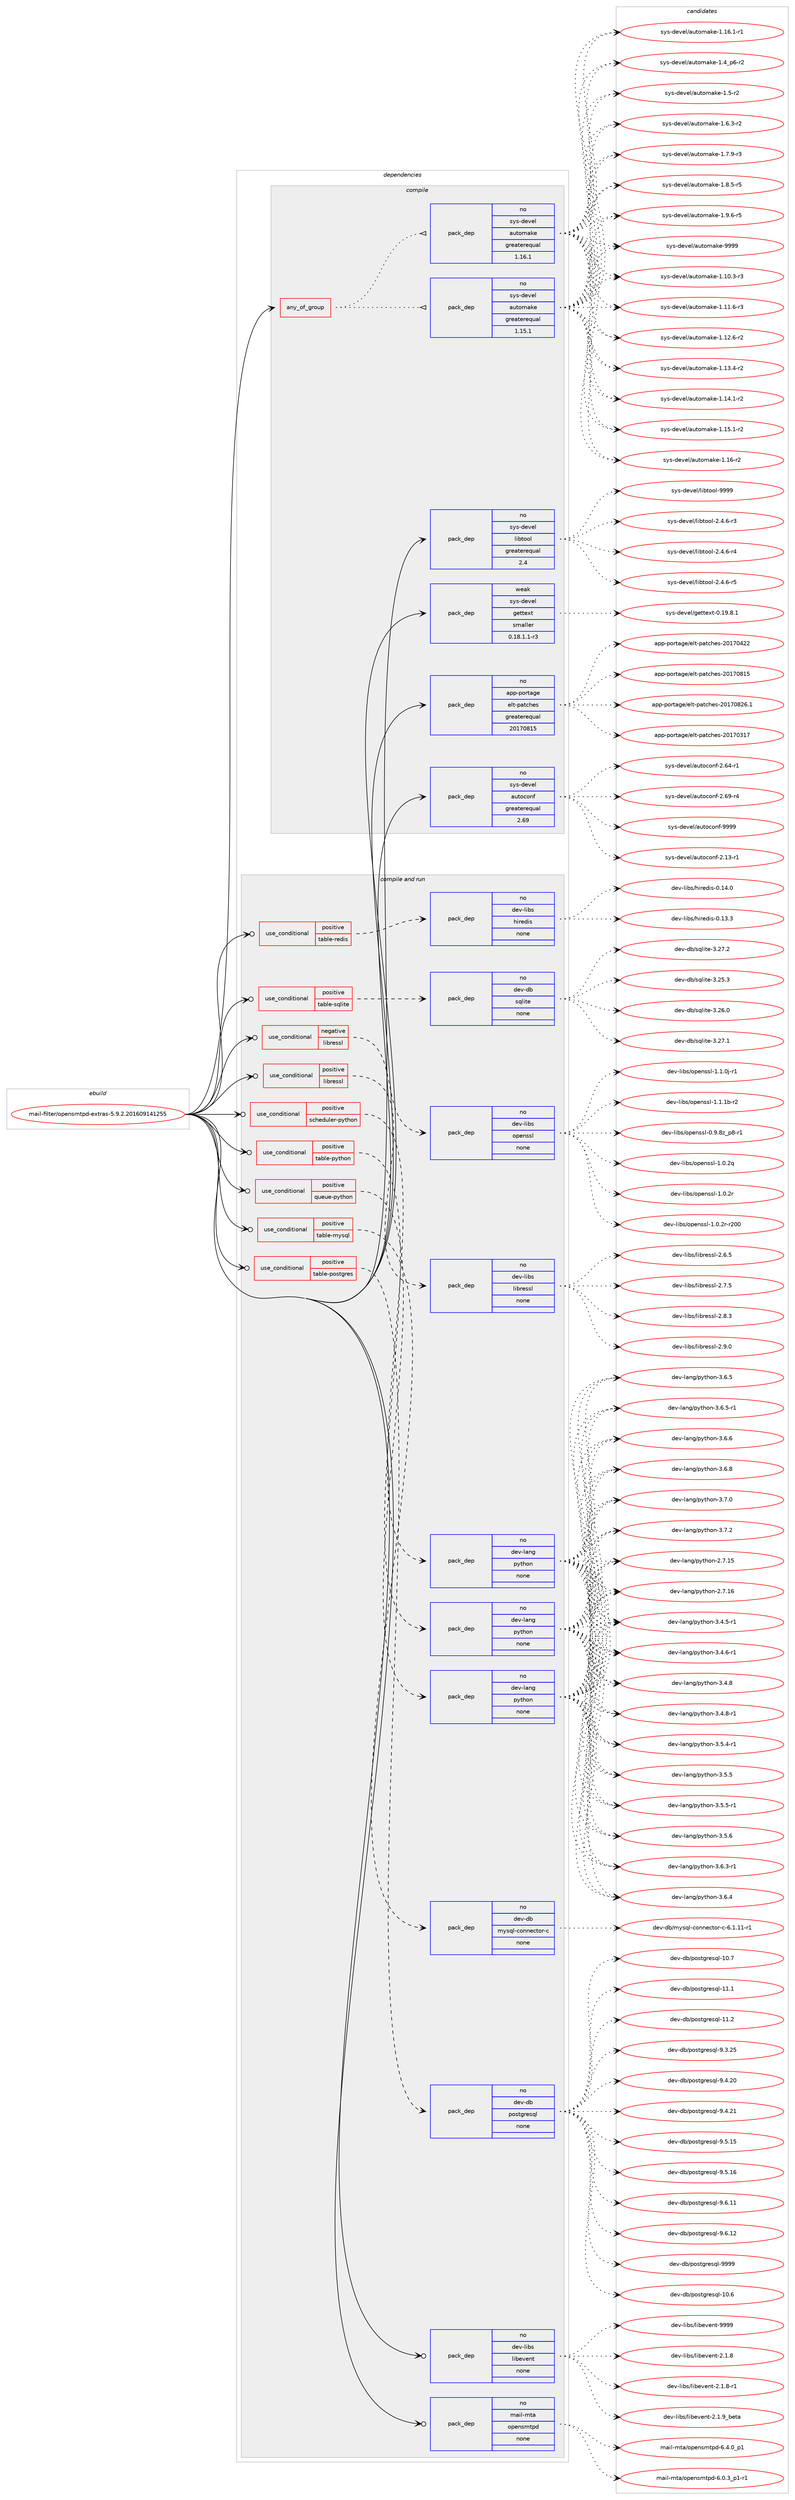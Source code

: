 digraph prolog {

# *************
# Graph options
# *************

newrank=true;
concentrate=true;
compound=true;
graph [rankdir=LR,fontname=Helvetica,fontsize=10,ranksep=1.5];#, ranksep=2.5, nodesep=0.2];
edge  [arrowhead=vee];
node  [fontname=Helvetica,fontsize=10];

# **********
# The ebuild
# **********

subgraph cluster_leftcol {
color=gray;
rank=same;
label=<<i>ebuild</i>>;
id [label="mail-filter/opensmtpd-extras-5.9.2.201609141255", color=red, width=4, href="../mail-filter/opensmtpd-extras-5.9.2.201609141255.svg"];
}

# ****************
# The dependencies
# ****************

subgraph cluster_midcol {
color=gray;
label=<<i>dependencies</i>>;
subgraph cluster_compile {
fillcolor="#eeeeee";
style=filled;
label=<<i>compile</i>>;
subgraph any24472 {
dependency1595671 [label=<<TABLE BORDER="0" CELLBORDER="1" CELLSPACING="0" CELLPADDING="4"><TR><TD CELLPADDING="10">any_of_group</TD></TR></TABLE>>, shape=none, color=red];subgraph pack1139606 {
dependency1595672 [label=<<TABLE BORDER="0" CELLBORDER="1" CELLSPACING="0" CELLPADDING="4" WIDTH="220"><TR><TD ROWSPAN="6" CELLPADDING="30">pack_dep</TD></TR><TR><TD WIDTH="110">no</TD></TR><TR><TD>sys-devel</TD></TR><TR><TD>automake</TD></TR><TR><TD>greaterequal</TD></TR><TR><TD>1.16.1</TD></TR></TABLE>>, shape=none, color=blue];
}
dependency1595671:e -> dependency1595672:w [weight=20,style="dotted",arrowhead="oinv"];
subgraph pack1139607 {
dependency1595673 [label=<<TABLE BORDER="0" CELLBORDER="1" CELLSPACING="0" CELLPADDING="4" WIDTH="220"><TR><TD ROWSPAN="6" CELLPADDING="30">pack_dep</TD></TR><TR><TD WIDTH="110">no</TD></TR><TR><TD>sys-devel</TD></TR><TR><TD>automake</TD></TR><TR><TD>greaterequal</TD></TR><TR><TD>1.15.1</TD></TR></TABLE>>, shape=none, color=blue];
}
dependency1595671:e -> dependency1595673:w [weight=20,style="dotted",arrowhead="oinv"];
}
id:e -> dependency1595671:w [weight=20,style="solid",arrowhead="vee"];
subgraph pack1139608 {
dependency1595674 [label=<<TABLE BORDER="0" CELLBORDER="1" CELLSPACING="0" CELLPADDING="4" WIDTH="220"><TR><TD ROWSPAN="6" CELLPADDING="30">pack_dep</TD></TR><TR><TD WIDTH="110">no</TD></TR><TR><TD>app-portage</TD></TR><TR><TD>elt-patches</TD></TR><TR><TD>greaterequal</TD></TR><TR><TD>20170815</TD></TR></TABLE>>, shape=none, color=blue];
}
id:e -> dependency1595674:w [weight=20,style="solid",arrowhead="vee"];
subgraph pack1139609 {
dependency1595675 [label=<<TABLE BORDER="0" CELLBORDER="1" CELLSPACING="0" CELLPADDING="4" WIDTH="220"><TR><TD ROWSPAN="6" CELLPADDING="30">pack_dep</TD></TR><TR><TD WIDTH="110">no</TD></TR><TR><TD>sys-devel</TD></TR><TR><TD>autoconf</TD></TR><TR><TD>greaterequal</TD></TR><TR><TD>2.69</TD></TR></TABLE>>, shape=none, color=blue];
}
id:e -> dependency1595675:w [weight=20,style="solid",arrowhead="vee"];
subgraph pack1139610 {
dependency1595676 [label=<<TABLE BORDER="0" CELLBORDER="1" CELLSPACING="0" CELLPADDING="4" WIDTH="220"><TR><TD ROWSPAN="6" CELLPADDING="30">pack_dep</TD></TR><TR><TD WIDTH="110">no</TD></TR><TR><TD>sys-devel</TD></TR><TR><TD>libtool</TD></TR><TR><TD>greaterequal</TD></TR><TR><TD>2.4</TD></TR></TABLE>>, shape=none, color=blue];
}
id:e -> dependency1595676:w [weight=20,style="solid",arrowhead="vee"];
subgraph pack1139611 {
dependency1595677 [label=<<TABLE BORDER="0" CELLBORDER="1" CELLSPACING="0" CELLPADDING="4" WIDTH="220"><TR><TD ROWSPAN="6" CELLPADDING="30">pack_dep</TD></TR><TR><TD WIDTH="110">weak</TD></TR><TR><TD>sys-devel</TD></TR><TR><TD>gettext</TD></TR><TR><TD>smaller</TD></TR><TR><TD>0.18.1.1-r3</TD></TR></TABLE>>, shape=none, color=blue];
}
id:e -> dependency1595677:w [weight=20,style="solid",arrowhead="vee"];
}
subgraph cluster_compileandrun {
fillcolor="#eeeeee";
style=filled;
label=<<i>compile and run</i>>;
subgraph cond430949 {
dependency1595678 [label=<<TABLE BORDER="0" CELLBORDER="1" CELLSPACING="0" CELLPADDING="4"><TR><TD ROWSPAN="3" CELLPADDING="10">use_conditional</TD></TR><TR><TD>negative</TD></TR><TR><TD>libressl</TD></TR></TABLE>>, shape=none, color=red];
subgraph pack1139612 {
dependency1595679 [label=<<TABLE BORDER="0" CELLBORDER="1" CELLSPACING="0" CELLPADDING="4" WIDTH="220"><TR><TD ROWSPAN="6" CELLPADDING="30">pack_dep</TD></TR><TR><TD WIDTH="110">no</TD></TR><TR><TD>dev-libs</TD></TR><TR><TD>openssl</TD></TR><TR><TD>none</TD></TR><TR><TD></TD></TR></TABLE>>, shape=none, color=blue];
}
dependency1595678:e -> dependency1595679:w [weight=20,style="dashed",arrowhead="vee"];
}
id:e -> dependency1595678:w [weight=20,style="solid",arrowhead="odotvee"];
subgraph cond430950 {
dependency1595680 [label=<<TABLE BORDER="0" CELLBORDER="1" CELLSPACING="0" CELLPADDING="4"><TR><TD ROWSPAN="3" CELLPADDING="10">use_conditional</TD></TR><TR><TD>positive</TD></TR><TR><TD>libressl</TD></TR></TABLE>>, shape=none, color=red];
subgraph pack1139613 {
dependency1595681 [label=<<TABLE BORDER="0" CELLBORDER="1" CELLSPACING="0" CELLPADDING="4" WIDTH="220"><TR><TD ROWSPAN="6" CELLPADDING="30">pack_dep</TD></TR><TR><TD WIDTH="110">no</TD></TR><TR><TD>dev-libs</TD></TR><TR><TD>libressl</TD></TR><TR><TD>none</TD></TR><TR><TD></TD></TR></TABLE>>, shape=none, color=blue];
}
dependency1595680:e -> dependency1595681:w [weight=20,style="dashed",arrowhead="vee"];
}
id:e -> dependency1595680:w [weight=20,style="solid",arrowhead="odotvee"];
subgraph cond430951 {
dependency1595682 [label=<<TABLE BORDER="0" CELLBORDER="1" CELLSPACING="0" CELLPADDING="4"><TR><TD ROWSPAN="3" CELLPADDING="10">use_conditional</TD></TR><TR><TD>positive</TD></TR><TR><TD>queue-python</TD></TR></TABLE>>, shape=none, color=red];
subgraph pack1139614 {
dependency1595683 [label=<<TABLE BORDER="0" CELLBORDER="1" CELLSPACING="0" CELLPADDING="4" WIDTH="220"><TR><TD ROWSPAN="6" CELLPADDING="30">pack_dep</TD></TR><TR><TD WIDTH="110">no</TD></TR><TR><TD>dev-lang</TD></TR><TR><TD>python</TD></TR><TR><TD>none</TD></TR><TR><TD></TD></TR></TABLE>>, shape=none, color=blue];
}
dependency1595682:e -> dependency1595683:w [weight=20,style="dashed",arrowhead="vee"];
}
id:e -> dependency1595682:w [weight=20,style="solid",arrowhead="odotvee"];
subgraph cond430952 {
dependency1595684 [label=<<TABLE BORDER="0" CELLBORDER="1" CELLSPACING="0" CELLPADDING="4"><TR><TD ROWSPAN="3" CELLPADDING="10">use_conditional</TD></TR><TR><TD>positive</TD></TR><TR><TD>scheduler-python</TD></TR></TABLE>>, shape=none, color=red];
subgraph pack1139615 {
dependency1595685 [label=<<TABLE BORDER="0" CELLBORDER="1" CELLSPACING="0" CELLPADDING="4" WIDTH="220"><TR><TD ROWSPAN="6" CELLPADDING="30">pack_dep</TD></TR><TR><TD WIDTH="110">no</TD></TR><TR><TD>dev-lang</TD></TR><TR><TD>python</TD></TR><TR><TD>none</TD></TR><TR><TD></TD></TR></TABLE>>, shape=none, color=blue];
}
dependency1595684:e -> dependency1595685:w [weight=20,style="dashed",arrowhead="vee"];
}
id:e -> dependency1595684:w [weight=20,style="solid",arrowhead="odotvee"];
subgraph cond430953 {
dependency1595686 [label=<<TABLE BORDER="0" CELLBORDER="1" CELLSPACING="0" CELLPADDING="4"><TR><TD ROWSPAN="3" CELLPADDING="10">use_conditional</TD></TR><TR><TD>positive</TD></TR><TR><TD>table-mysql</TD></TR></TABLE>>, shape=none, color=red];
subgraph pack1139616 {
dependency1595687 [label=<<TABLE BORDER="0" CELLBORDER="1" CELLSPACING="0" CELLPADDING="4" WIDTH="220"><TR><TD ROWSPAN="6" CELLPADDING="30">pack_dep</TD></TR><TR><TD WIDTH="110">no</TD></TR><TR><TD>dev-db</TD></TR><TR><TD>mysql-connector-c</TD></TR><TR><TD>none</TD></TR><TR><TD></TD></TR></TABLE>>, shape=none, color=blue];
}
dependency1595686:e -> dependency1595687:w [weight=20,style="dashed",arrowhead="vee"];
}
id:e -> dependency1595686:w [weight=20,style="solid",arrowhead="odotvee"];
subgraph cond430954 {
dependency1595688 [label=<<TABLE BORDER="0" CELLBORDER="1" CELLSPACING="0" CELLPADDING="4"><TR><TD ROWSPAN="3" CELLPADDING="10">use_conditional</TD></TR><TR><TD>positive</TD></TR><TR><TD>table-postgres</TD></TR></TABLE>>, shape=none, color=red];
subgraph pack1139617 {
dependency1595689 [label=<<TABLE BORDER="0" CELLBORDER="1" CELLSPACING="0" CELLPADDING="4" WIDTH="220"><TR><TD ROWSPAN="6" CELLPADDING="30">pack_dep</TD></TR><TR><TD WIDTH="110">no</TD></TR><TR><TD>dev-db</TD></TR><TR><TD>postgresql</TD></TR><TR><TD>none</TD></TR><TR><TD></TD></TR></TABLE>>, shape=none, color=blue];
}
dependency1595688:e -> dependency1595689:w [weight=20,style="dashed",arrowhead="vee"];
}
id:e -> dependency1595688:w [weight=20,style="solid",arrowhead="odotvee"];
subgraph cond430955 {
dependency1595690 [label=<<TABLE BORDER="0" CELLBORDER="1" CELLSPACING="0" CELLPADDING="4"><TR><TD ROWSPAN="3" CELLPADDING="10">use_conditional</TD></TR><TR><TD>positive</TD></TR><TR><TD>table-python</TD></TR></TABLE>>, shape=none, color=red];
subgraph pack1139618 {
dependency1595691 [label=<<TABLE BORDER="0" CELLBORDER="1" CELLSPACING="0" CELLPADDING="4" WIDTH="220"><TR><TD ROWSPAN="6" CELLPADDING="30">pack_dep</TD></TR><TR><TD WIDTH="110">no</TD></TR><TR><TD>dev-lang</TD></TR><TR><TD>python</TD></TR><TR><TD>none</TD></TR><TR><TD></TD></TR></TABLE>>, shape=none, color=blue];
}
dependency1595690:e -> dependency1595691:w [weight=20,style="dashed",arrowhead="vee"];
}
id:e -> dependency1595690:w [weight=20,style="solid",arrowhead="odotvee"];
subgraph cond430956 {
dependency1595692 [label=<<TABLE BORDER="0" CELLBORDER="1" CELLSPACING="0" CELLPADDING="4"><TR><TD ROWSPAN="3" CELLPADDING="10">use_conditional</TD></TR><TR><TD>positive</TD></TR><TR><TD>table-redis</TD></TR></TABLE>>, shape=none, color=red];
subgraph pack1139619 {
dependency1595693 [label=<<TABLE BORDER="0" CELLBORDER="1" CELLSPACING="0" CELLPADDING="4" WIDTH="220"><TR><TD ROWSPAN="6" CELLPADDING="30">pack_dep</TD></TR><TR><TD WIDTH="110">no</TD></TR><TR><TD>dev-libs</TD></TR><TR><TD>hiredis</TD></TR><TR><TD>none</TD></TR><TR><TD></TD></TR></TABLE>>, shape=none, color=blue];
}
dependency1595692:e -> dependency1595693:w [weight=20,style="dashed",arrowhead="vee"];
}
id:e -> dependency1595692:w [weight=20,style="solid",arrowhead="odotvee"];
subgraph cond430957 {
dependency1595694 [label=<<TABLE BORDER="0" CELLBORDER="1" CELLSPACING="0" CELLPADDING="4"><TR><TD ROWSPAN="3" CELLPADDING="10">use_conditional</TD></TR><TR><TD>positive</TD></TR><TR><TD>table-sqlite</TD></TR></TABLE>>, shape=none, color=red];
subgraph pack1139620 {
dependency1595695 [label=<<TABLE BORDER="0" CELLBORDER="1" CELLSPACING="0" CELLPADDING="4" WIDTH="220"><TR><TD ROWSPAN="6" CELLPADDING="30">pack_dep</TD></TR><TR><TD WIDTH="110">no</TD></TR><TR><TD>dev-db</TD></TR><TR><TD>sqlite</TD></TR><TR><TD>none</TD></TR><TR><TD></TD></TR></TABLE>>, shape=none, color=blue];
}
dependency1595694:e -> dependency1595695:w [weight=20,style="dashed",arrowhead="vee"];
}
id:e -> dependency1595694:w [weight=20,style="solid",arrowhead="odotvee"];
subgraph pack1139621 {
dependency1595696 [label=<<TABLE BORDER="0" CELLBORDER="1" CELLSPACING="0" CELLPADDING="4" WIDTH="220"><TR><TD ROWSPAN="6" CELLPADDING="30">pack_dep</TD></TR><TR><TD WIDTH="110">no</TD></TR><TR><TD>dev-libs</TD></TR><TR><TD>libevent</TD></TR><TR><TD>none</TD></TR><TR><TD></TD></TR></TABLE>>, shape=none, color=blue];
}
id:e -> dependency1595696:w [weight=20,style="solid",arrowhead="odotvee"];
subgraph pack1139622 {
dependency1595697 [label=<<TABLE BORDER="0" CELLBORDER="1" CELLSPACING="0" CELLPADDING="4" WIDTH="220"><TR><TD ROWSPAN="6" CELLPADDING="30">pack_dep</TD></TR><TR><TD WIDTH="110">no</TD></TR><TR><TD>mail-mta</TD></TR><TR><TD>opensmtpd</TD></TR><TR><TD>none</TD></TR><TR><TD></TD></TR></TABLE>>, shape=none, color=blue];
}
id:e -> dependency1595697:w [weight=20,style="solid",arrowhead="odotvee"];
}
subgraph cluster_run {
fillcolor="#eeeeee";
style=filled;
label=<<i>run</i>>;
}
}

# **************
# The candidates
# **************

subgraph cluster_choices {
rank=same;
color=gray;
label=<<i>candidates</i>>;

subgraph choice1139606 {
color=black;
nodesep=1;
choice11512111545100101118101108479711711611110997107101454946494846514511451 [label="sys-devel/automake-1.10.3-r3", color=red, width=4,href="../sys-devel/automake-1.10.3-r3.svg"];
choice11512111545100101118101108479711711611110997107101454946494946544511451 [label="sys-devel/automake-1.11.6-r3", color=red, width=4,href="../sys-devel/automake-1.11.6-r3.svg"];
choice11512111545100101118101108479711711611110997107101454946495046544511450 [label="sys-devel/automake-1.12.6-r2", color=red, width=4,href="../sys-devel/automake-1.12.6-r2.svg"];
choice11512111545100101118101108479711711611110997107101454946495146524511450 [label="sys-devel/automake-1.13.4-r2", color=red, width=4,href="../sys-devel/automake-1.13.4-r2.svg"];
choice11512111545100101118101108479711711611110997107101454946495246494511450 [label="sys-devel/automake-1.14.1-r2", color=red, width=4,href="../sys-devel/automake-1.14.1-r2.svg"];
choice11512111545100101118101108479711711611110997107101454946495346494511450 [label="sys-devel/automake-1.15.1-r2", color=red, width=4,href="../sys-devel/automake-1.15.1-r2.svg"];
choice1151211154510010111810110847971171161111099710710145494649544511450 [label="sys-devel/automake-1.16-r2", color=red, width=4,href="../sys-devel/automake-1.16-r2.svg"];
choice11512111545100101118101108479711711611110997107101454946495446494511449 [label="sys-devel/automake-1.16.1-r1", color=red, width=4,href="../sys-devel/automake-1.16.1-r1.svg"];
choice115121115451001011181011084797117116111109971071014549465295112544511450 [label="sys-devel/automake-1.4_p6-r2", color=red, width=4,href="../sys-devel/automake-1.4_p6-r2.svg"];
choice11512111545100101118101108479711711611110997107101454946534511450 [label="sys-devel/automake-1.5-r2", color=red, width=4,href="../sys-devel/automake-1.5-r2.svg"];
choice115121115451001011181011084797117116111109971071014549465446514511450 [label="sys-devel/automake-1.6.3-r2", color=red, width=4,href="../sys-devel/automake-1.6.3-r2.svg"];
choice115121115451001011181011084797117116111109971071014549465546574511451 [label="sys-devel/automake-1.7.9-r3", color=red, width=4,href="../sys-devel/automake-1.7.9-r3.svg"];
choice115121115451001011181011084797117116111109971071014549465646534511453 [label="sys-devel/automake-1.8.5-r5", color=red, width=4,href="../sys-devel/automake-1.8.5-r5.svg"];
choice115121115451001011181011084797117116111109971071014549465746544511453 [label="sys-devel/automake-1.9.6-r5", color=red, width=4,href="../sys-devel/automake-1.9.6-r5.svg"];
choice115121115451001011181011084797117116111109971071014557575757 [label="sys-devel/automake-9999", color=red, width=4,href="../sys-devel/automake-9999.svg"];
dependency1595672:e -> choice11512111545100101118101108479711711611110997107101454946494846514511451:w [style=dotted,weight="100"];
dependency1595672:e -> choice11512111545100101118101108479711711611110997107101454946494946544511451:w [style=dotted,weight="100"];
dependency1595672:e -> choice11512111545100101118101108479711711611110997107101454946495046544511450:w [style=dotted,weight="100"];
dependency1595672:e -> choice11512111545100101118101108479711711611110997107101454946495146524511450:w [style=dotted,weight="100"];
dependency1595672:e -> choice11512111545100101118101108479711711611110997107101454946495246494511450:w [style=dotted,weight="100"];
dependency1595672:e -> choice11512111545100101118101108479711711611110997107101454946495346494511450:w [style=dotted,weight="100"];
dependency1595672:e -> choice1151211154510010111810110847971171161111099710710145494649544511450:w [style=dotted,weight="100"];
dependency1595672:e -> choice11512111545100101118101108479711711611110997107101454946495446494511449:w [style=dotted,weight="100"];
dependency1595672:e -> choice115121115451001011181011084797117116111109971071014549465295112544511450:w [style=dotted,weight="100"];
dependency1595672:e -> choice11512111545100101118101108479711711611110997107101454946534511450:w [style=dotted,weight="100"];
dependency1595672:e -> choice115121115451001011181011084797117116111109971071014549465446514511450:w [style=dotted,weight="100"];
dependency1595672:e -> choice115121115451001011181011084797117116111109971071014549465546574511451:w [style=dotted,weight="100"];
dependency1595672:e -> choice115121115451001011181011084797117116111109971071014549465646534511453:w [style=dotted,weight="100"];
dependency1595672:e -> choice115121115451001011181011084797117116111109971071014549465746544511453:w [style=dotted,weight="100"];
dependency1595672:e -> choice115121115451001011181011084797117116111109971071014557575757:w [style=dotted,weight="100"];
}
subgraph choice1139607 {
color=black;
nodesep=1;
choice11512111545100101118101108479711711611110997107101454946494846514511451 [label="sys-devel/automake-1.10.3-r3", color=red, width=4,href="../sys-devel/automake-1.10.3-r3.svg"];
choice11512111545100101118101108479711711611110997107101454946494946544511451 [label="sys-devel/automake-1.11.6-r3", color=red, width=4,href="../sys-devel/automake-1.11.6-r3.svg"];
choice11512111545100101118101108479711711611110997107101454946495046544511450 [label="sys-devel/automake-1.12.6-r2", color=red, width=4,href="../sys-devel/automake-1.12.6-r2.svg"];
choice11512111545100101118101108479711711611110997107101454946495146524511450 [label="sys-devel/automake-1.13.4-r2", color=red, width=4,href="../sys-devel/automake-1.13.4-r2.svg"];
choice11512111545100101118101108479711711611110997107101454946495246494511450 [label="sys-devel/automake-1.14.1-r2", color=red, width=4,href="../sys-devel/automake-1.14.1-r2.svg"];
choice11512111545100101118101108479711711611110997107101454946495346494511450 [label="sys-devel/automake-1.15.1-r2", color=red, width=4,href="../sys-devel/automake-1.15.1-r2.svg"];
choice1151211154510010111810110847971171161111099710710145494649544511450 [label="sys-devel/automake-1.16-r2", color=red, width=4,href="../sys-devel/automake-1.16-r2.svg"];
choice11512111545100101118101108479711711611110997107101454946495446494511449 [label="sys-devel/automake-1.16.1-r1", color=red, width=4,href="../sys-devel/automake-1.16.1-r1.svg"];
choice115121115451001011181011084797117116111109971071014549465295112544511450 [label="sys-devel/automake-1.4_p6-r2", color=red, width=4,href="../sys-devel/automake-1.4_p6-r2.svg"];
choice11512111545100101118101108479711711611110997107101454946534511450 [label="sys-devel/automake-1.5-r2", color=red, width=4,href="../sys-devel/automake-1.5-r2.svg"];
choice115121115451001011181011084797117116111109971071014549465446514511450 [label="sys-devel/automake-1.6.3-r2", color=red, width=4,href="../sys-devel/automake-1.6.3-r2.svg"];
choice115121115451001011181011084797117116111109971071014549465546574511451 [label="sys-devel/automake-1.7.9-r3", color=red, width=4,href="../sys-devel/automake-1.7.9-r3.svg"];
choice115121115451001011181011084797117116111109971071014549465646534511453 [label="sys-devel/automake-1.8.5-r5", color=red, width=4,href="../sys-devel/automake-1.8.5-r5.svg"];
choice115121115451001011181011084797117116111109971071014549465746544511453 [label="sys-devel/automake-1.9.6-r5", color=red, width=4,href="../sys-devel/automake-1.9.6-r5.svg"];
choice115121115451001011181011084797117116111109971071014557575757 [label="sys-devel/automake-9999", color=red, width=4,href="../sys-devel/automake-9999.svg"];
dependency1595673:e -> choice11512111545100101118101108479711711611110997107101454946494846514511451:w [style=dotted,weight="100"];
dependency1595673:e -> choice11512111545100101118101108479711711611110997107101454946494946544511451:w [style=dotted,weight="100"];
dependency1595673:e -> choice11512111545100101118101108479711711611110997107101454946495046544511450:w [style=dotted,weight="100"];
dependency1595673:e -> choice11512111545100101118101108479711711611110997107101454946495146524511450:w [style=dotted,weight="100"];
dependency1595673:e -> choice11512111545100101118101108479711711611110997107101454946495246494511450:w [style=dotted,weight="100"];
dependency1595673:e -> choice11512111545100101118101108479711711611110997107101454946495346494511450:w [style=dotted,weight="100"];
dependency1595673:e -> choice1151211154510010111810110847971171161111099710710145494649544511450:w [style=dotted,weight="100"];
dependency1595673:e -> choice11512111545100101118101108479711711611110997107101454946495446494511449:w [style=dotted,weight="100"];
dependency1595673:e -> choice115121115451001011181011084797117116111109971071014549465295112544511450:w [style=dotted,weight="100"];
dependency1595673:e -> choice11512111545100101118101108479711711611110997107101454946534511450:w [style=dotted,weight="100"];
dependency1595673:e -> choice115121115451001011181011084797117116111109971071014549465446514511450:w [style=dotted,weight="100"];
dependency1595673:e -> choice115121115451001011181011084797117116111109971071014549465546574511451:w [style=dotted,weight="100"];
dependency1595673:e -> choice115121115451001011181011084797117116111109971071014549465646534511453:w [style=dotted,weight="100"];
dependency1595673:e -> choice115121115451001011181011084797117116111109971071014549465746544511453:w [style=dotted,weight="100"];
dependency1595673:e -> choice115121115451001011181011084797117116111109971071014557575757:w [style=dotted,weight="100"];
}
subgraph choice1139608 {
color=black;
nodesep=1;
choice97112112451121111141169710310147101108116451129711699104101115455048495548514955 [label="app-portage/elt-patches-20170317", color=red, width=4,href="../app-portage/elt-patches-20170317.svg"];
choice97112112451121111141169710310147101108116451129711699104101115455048495548525050 [label="app-portage/elt-patches-20170422", color=red, width=4,href="../app-portage/elt-patches-20170422.svg"];
choice97112112451121111141169710310147101108116451129711699104101115455048495548564953 [label="app-portage/elt-patches-20170815", color=red, width=4,href="../app-portage/elt-patches-20170815.svg"];
choice971121124511211111411697103101471011081164511297116991041011154550484955485650544649 [label="app-portage/elt-patches-20170826.1", color=red, width=4,href="../app-portage/elt-patches-20170826.1.svg"];
dependency1595674:e -> choice97112112451121111141169710310147101108116451129711699104101115455048495548514955:w [style=dotted,weight="100"];
dependency1595674:e -> choice97112112451121111141169710310147101108116451129711699104101115455048495548525050:w [style=dotted,weight="100"];
dependency1595674:e -> choice97112112451121111141169710310147101108116451129711699104101115455048495548564953:w [style=dotted,weight="100"];
dependency1595674:e -> choice971121124511211111411697103101471011081164511297116991041011154550484955485650544649:w [style=dotted,weight="100"];
}
subgraph choice1139609 {
color=black;
nodesep=1;
choice1151211154510010111810110847971171161119911111010245504649514511449 [label="sys-devel/autoconf-2.13-r1", color=red, width=4,href="../sys-devel/autoconf-2.13-r1.svg"];
choice1151211154510010111810110847971171161119911111010245504654524511449 [label="sys-devel/autoconf-2.64-r1", color=red, width=4,href="../sys-devel/autoconf-2.64-r1.svg"];
choice1151211154510010111810110847971171161119911111010245504654574511452 [label="sys-devel/autoconf-2.69-r4", color=red, width=4,href="../sys-devel/autoconf-2.69-r4.svg"];
choice115121115451001011181011084797117116111991111101024557575757 [label="sys-devel/autoconf-9999", color=red, width=4,href="../sys-devel/autoconf-9999.svg"];
dependency1595675:e -> choice1151211154510010111810110847971171161119911111010245504649514511449:w [style=dotted,weight="100"];
dependency1595675:e -> choice1151211154510010111810110847971171161119911111010245504654524511449:w [style=dotted,weight="100"];
dependency1595675:e -> choice1151211154510010111810110847971171161119911111010245504654574511452:w [style=dotted,weight="100"];
dependency1595675:e -> choice115121115451001011181011084797117116111991111101024557575757:w [style=dotted,weight="100"];
}
subgraph choice1139610 {
color=black;
nodesep=1;
choice1151211154510010111810110847108105981161111111084550465246544511451 [label="sys-devel/libtool-2.4.6-r3", color=red, width=4,href="../sys-devel/libtool-2.4.6-r3.svg"];
choice1151211154510010111810110847108105981161111111084550465246544511452 [label="sys-devel/libtool-2.4.6-r4", color=red, width=4,href="../sys-devel/libtool-2.4.6-r4.svg"];
choice1151211154510010111810110847108105981161111111084550465246544511453 [label="sys-devel/libtool-2.4.6-r5", color=red, width=4,href="../sys-devel/libtool-2.4.6-r5.svg"];
choice1151211154510010111810110847108105981161111111084557575757 [label="sys-devel/libtool-9999", color=red, width=4,href="../sys-devel/libtool-9999.svg"];
dependency1595676:e -> choice1151211154510010111810110847108105981161111111084550465246544511451:w [style=dotted,weight="100"];
dependency1595676:e -> choice1151211154510010111810110847108105981161111111084550465246544511452:w [style=dotted,weight="100"];
dependency1595676:e -> choice1151211154510010111810110847108105981161111111084550465246544511453:w [style=dotted,weight="100"];
dependency1595676:e -> choice1151211154510010111810110847108105981161111111084557575757:w [style=dotted,weight="100"];
}
subgraph choice1139611 {
color=black;
nodesep=1;
choice1151211154510010111810110847103101116116101120116454846495746564649 [label="sys-devel/gettext-0.19.8.1", color=red, width=4,href="../sys-devel/gettext-0.19.8.1.svg"];
dependency1595677:e -> choice1151211154510010111810110847103101116116101120116454846495746564649:w [style=dotted,weight="100"];
}
subgraph choice1139612 {
color=black;
nodesep=1;
choice10010111845108105981154711111210111011511510845484657465612295112564511449 [label="dev-libs/openssl-0.9.8z_p8-r1", color=red, width=4,href="../dev-libs/openssl-0.9.8z_p8-r1.svg"];
choice100101118451081059811547111112101110115115108454946484650113 [label="dev-libs/openssl-1.0.2q", color=red, width=4,href="../dev-libs/openssl-1.0.2q.svg"];
choice100101118451081059811547111112101110115115108454946484650114 [label="dev-libs/openssl-1.0.2r", color=red, width=4,href="../dev-libs/openssl-1.0.2r.svg"];
choice10010111845108105981154711111210111011511510845494648465011445114504848 [label="dev-libs/openssl-1.0.2r-r200", color=red, width=4,href="../dev-libs/openssl-1.0.2r-r200.svg"];
choice1001011184510810598115471111121011101151151084549464946481064511449 [label="dev-libs/openssl-1.1.0j-r1", color=red, width=4,href="../dev-libs/openssl-1.1.0j-r1.svg"];
choice100101118451081059811547111112101110115115108454946494649984511450 [label="dev-libs/openssl-1.1.1b-r2", color=red, width=4,href="../dev-libs/openssl-1.1.1b-r2.svg"];
dependency1595679:e -> choice10010111845108105981154711111210111011511510845484657465612295112564511449:w [style=dotted,weight="100"];
dependency1595679:e -> choice100101118451081059811547111112101110115115108454946484650113:w [style=dotted,weight="100"];
dependency1595679:e -> choice100101118451081059811547111112101110115115108454946484650114:w [style=dotted,weight="100"];
dependency1595679:e -> choice10010111845108105981154711111210111011511510845494648465011445114504848:w [style=dotted,weight="100"];
dependency1595679:e -> choice1001011184510810598115471111121011101151151084549464946481064511449:w [style=dotted,weight="100"];
dependency1595679:e -> choice100101118451081059811547111112101110115115108454946494649984511450:w [style=dotted,weight="100"];
}
subgraph choice1139613 {
color=black;
nodesep=1;
choice10010111845108105981154710810598114101115115108455046544653 [label="dev-libs/libressl-2.6.5", color=red, width=4,href="../dev-libs/libressl-2.6.5.svg"];
choice10010111845108105981154710810598114101115115108455046554653 [label="dev-libs/libressl-2.7.5", color=red, width=4,href="../dev-libs/libressl-2.7.5.svg"];
choice10010111845108105981154710810598114101115115108455046564651 [label="dev-libs/libressl-2.8.3", color=red, width=4,href="../dev-libs/libressl-2.8.3.svg"];
choice10010111845108105981154710810598114101115115108455046574648 [label="dev-libs/libressl-2.9.0", color=red, width=4,href="../dev-libs/libressl-2.9.0.svg"];
dependency1595681:e -> choice10010111845108105981154710810598114101115115108455046544653:w [style=dotted,weight="100"];
dependency1595681:e -> choice10010111845108105981154710810598114101115115108455046554653:w [style=dotted,weight="100"];
dependency1595681:e -> choice10010111845108105981154710810598114101115115108455046564651:w [style=dotted,weight="100"];
dependency1595681:e -> choice10010111845108105981154710810598114101115115108455046574648:w [style=dotted,weight="100"];
}
subgraph choice1139614 {
color=black;
nodesep=1;
choice10010111845108971101034711212111610411111045504655464953 [label="dev-lang/python-2.7.15", color=red, width=4,href="../dev-lang/python-2.7.15.svg"];
choice10010111845108971101034711212111610411111045504655464954 [label="dev-lang/python-2.7.16", color=red, width=4,href="../dev-lang/python-2.7.16.svg"];
choice1001011184510897110103471121211161041111104551465246534511449 [label="dev-lang/python-3.4.5-r1", color=red, width=4,href="../dev-lang/python-3.4.5-r1.svg"];
choice1001011184510897110103471121211161041111104551465246544511449 [label="dev-lang/python-3.4.6-r1", color=red, width=4,href="../dev-lang/python-3.4.6-r1.svg"];
choice100101118451089711010347112121116104111110455146524656 [label="dev-lang/python-3.4.8", color=red, width=4,href="../dev-lang/python-3.4.8.svg"];
choice1001011184510897110103471121211161041111104551465246564511449 [label="dev-lang/python-3.4.8-r1", color=red, width=4,href="../dev-lang/python-3.4.8-r1.svg"];
choice1001011184510897110103471121211161041111104551465346524511449 [label="dev-lang/python-3.5.4-r1", color=red, width=4,href="../dev-lang/python-3.5.4-r1.svg"];
choice100101118451089711010347112121116104111110455146534653 [label="dev-lang/python-3.5.5", color=red, width=4,href="../dev-lang/python-3.5.5.svg"];
choice1001011184510897110103471121211161041111104551465346534511449 [label="dev-lang/python-3.5.5-r1", color=red, width=4,href="../dev-lang/python-3.5.5-r1.svg"];
choice100101118451089711010347112121116104111110455146534654 [label="dev-lang/python-3.5.6", color=red, width=4,href="../dev-lang/python-3.5.6.svg"];
choice1001011184510897110103471121211161041111104551465446514511449 [label="dev-lang/python-3.6.3-r1", color=red, width=4,href="../dev-lang/python-3.6.3-r1.svg"];
choice100101118451089711010347112121116104111110455146544652 [label="dev-lang/python-3.6.4", color=red, width=4,href="../dev-lang/python-3.6.4.svg"];
choice100101118451089711010347112121116104111110455146544653 [label="dev-lang/python-3.6.5", color=red, width=4,href="../dev-lang/python-3.6.5.svg"];
choice1001011184510897110103471121211161041111104551465446534511449 [label="dev-lang/python-3.6.5-r1", color=red, width=4,href="../dev-lang/python-3.6.5-r1.svg"];
choice100101118451089711010347112121116104111110455146544654 [label="dev-lang/python-3.6.6", color=red, width=4,href="../dev-lang/python-3.6.6.svg"];
choice100101118451089711010347112121116104111110455146544656 [label="dev-lang/python-3.6.8", color=red, width=4,href="../dev-lang/python-3.6.8.svg"];
choice100101118451089711010347112121116104111110455146554648 [label="dev-lang/python-3.7.0", color=red, width=4,href="../dev-lang/python-3.7.0.svg"];
choice100101118451089711010347112121116104111110455146554650 [label="dev-lang/python-3.7.2", color=red, width=4,href="../dev-lang/python-3.7.2.svg"];
dependency1595683:e -> choice10010111845108971101034711212111610411111045504655464953:w [style=dotted,weight="100"];
dependency1595683:e -> choice10010111845108971101034711212111610411111045504655464954:w [style=dotted,weight="100"];
dependency1595683:e -> choice1001011184510897110103471121211161041111104551465246534511449:w [style=dotted,weight="100"];
dependency1595683:e -> choice1001011184510897110103471121211161041111104551465246544511449:w [style=dotted,weight="100"];
dependency1595683:e -> choice100101118451089711010347112121116104111110455146524656:w [style=dotted,weight="100"];
dependency1595683:e -> choice1001011184510897110103471121211161041111104551465246564511449:w [style=dotted,weight="100"];
dependency1595683:e -> choice1001011184510897110103471121211161041111104551465346524511449:w [style=dotted,weight="100"];
dependency1595683:e -> choice100101118451089711010347112121116104111110455146534653:w [style=dotted,weight="100"];
dependency1595683:e -> choice1001011184510897110103471121211161041111104551465346534511449:w [style=dotted,weight="100"];
dependency1595683:e -> choice100101118451089711010347112121116104111110455146534654:w [style=dotted,weight="100"];
dependency1595683:e -> choice1001011184510897110103471121211161041111104551465446514511449:w [style=dotted,weight="100"];
dependency1595683:e -> choice100101118451089711010347112121116104111110455146544652:w [style=dotted,weight="100"];
dependency1595683:e -> choice100101118451089711010347112121116104111110455146544653:w [style=dotted,weight="100"];
dependency1595683:e -> choice1001011184510897110103471121211161041111104551465446534511449:w [style=dotted,weight="100"];
dependency1595683:e -> choice100101118451089711010347112121116104111110455146544654:w [style=dotted,weight="100"];
dependency1595683:e -> choice100101118451089711010347112121116104111110455146544656:w [style=dotted,weight="100"];
dependency1595683:e -> choice100101118451089711010347112121116104111110455146554648:w [style=dotted,weight="100"];
dependency1595683:e -> choice100101118451089711010347112121116104111110455146554650:w [style=dotted,weight="100"];
}
subgraph choice1139615 {
color=black;
nodesep=1;
choice10010111845108971101034711212111610411111045504655464953 [label="dev-lang/python-2.7.15", color=red, width=4,href="../dev-lang/python-2.7.15.svg"];
choice10010111845108971101034711212111610411111045504655464954 [label="dev-lang/python-2.7.16", color=red, width=4,href="../dev-lang/python-2.7.16.svg"];
choice1001011184510897110103471121211161041111104551465246534511449 [label="dev-lang/python-3.4.5-r1", color=red, width=4,href="../dev-lang/python-3.4.5-r1.svg"];
choice1001011184510897110103471121211161041111104551465246544511449 [label="dev-lang/python-3.4.6-r1", color=red, width=4,href="../dev-lang/python-3.4.6-r1.svg"];
choice100101118451089711010347112121116104111110455146524656 [label="dev-lang/python-3.4.8", color=red, width=4,href="../dev-lang/python-3.4.8.svg"];
choice1001011184510897110103471121211161041111104551465246564511449 [label="dev-lang/python-3.4.8-r1", color=red, width=4,href="../dev-lang/python-3.4.8-r1.svg"];
choice1001011184510897110103471121211161041111104551465346524511449 [label="dev-lang/python-3.5.4-r1", color=red, width=4,href="../dev-lang/python-3.5.4-r1.svg"];
choice100101118451089711010347112121116104111110455146534653 [label="dev-lang/python-3.5.5", color=red, width=4,href="../dev-lang/python-3.5.5.svg"];
choice1001011184510897110103471121211161041111104551465346534511449 [label="dev-lang/python-3.5.5-r1", color=red, width=4,href="../dev-lang/python-3.5.5-r1.svg"];
choice100101118451089711010347112121116104111110455146534654 [label="dev-lang/python-3.5.6", color=red, width=4,href="../dev-lang/python-3.5.6.svg"];
choice1001011184510897110103471121211161041111104551465446514511449 [label="dev-lang/python-3.6.3-r1", color=red, width=4,href="../dev-lang/python-3.6.3-r1.svg"];
choice100101118451089711010347112121116104111110455146544652 [label="dev-lang/python-3.6.4", color=red, width=4,href="../dev-lang/python-3.6.4.svg"];
choice100101118451089711010347112121116104111110455146544653 [label="dev-lang/python-3.6.5", color=red, width=4,href="../dev-lang/python-3.6.5.svg"];
choice1001011184510897110103471121211161041111104551465446534511449 [label="dev-lang/python-3.6.5-r1", color=red, width=4,href="../dev-lang/python-3.6.5-r1.svg"];
choice100101118451089711010347112121116104111110455146544654 [label="dev-lang/python-3.6.6", color=red, width=4,href="../dev-lang/python-3.6.6.svg"];
choice100101118451089711010347112121116104111110455146544656 [label="dev-lang/python-3.6.8", color=red, width=4,href="../dev-lang/python-3.6.8.svg"];
choice100101118451089711010347112121116104111110455146554648 [label="dev-lang/python-3.7.0", color=red, width=4,href="../dev-lang/python-3.7.0.svg"];
choice100101118451089711010347112121116104111110455146554650 [label="dev-lang/python-3.7.2", color=red, width=4,href="../dev-lang/python-3.7.2.svg"];
dependency1595685:e -> choice10010111845108971101034711212111610411111045504655464953:w [style=dotted,weight="100"];
dependency1595685:e -> choice10010111845108971101034711212111610411111045504655464954:w [style=dotted,weight="100"];
dependency1595685:e -> choice1001011184510897110103471121211161041111104551465246534511449:w [style=dotted,weight="100"];
dependency1595685:e -> choice1001011184510897110103471121211161041111104551465246544511449:w [style=dotted,weight="100"];
dependency1595685:e -> choice100101118451089711010347112121116104111110455146524656:w [style=dotted,weight="100"];
dependency1595685:e -> choice1001011184510897110103471121211161041111104551465246564511449:w [style=dotted,weight="100"];
dependency1595685:e -> choice1001011184510897110103471121211161041111104551465346524511449:w [style=dotted,weight="100"];
dependency1595685:e -> choice100101118451089711010347112121116104111110455146534653:w [style=dotted,weight="100"];
dependency1595685:e -> choice1001011184510897110103471121211161041111104551465346534511449:w [style=dotted,weight="100"];
dependency1595685:e -> choice100101118451089711010347112121116104111110455146534654:w [style=dotted,weight="100"];
dependency1595685:e -> choice1001011184510897110103471121211161041111104551465446514511449:w [style=dotted,weight="100"];
dependency1595685:e -> choice100101118451089711010347112121116104111110455146544652:w [style=dotted,weight="100"];
dependency1595685:e -> choice100101118451089711010347112121116104111110455146544653:w [style=dotted,weight="100"];
dependency1595685:e -> choice1001011184510897110103471121211161041111104551465446534511449:w [style=dotted,weight="100"];
dependency1595685:e -> choice100101118451089711010347112121116104111110455146544654:w [style=dotted,weight="100"];
dependency1595685:e -> choice100101118451089711010347112121116104111110455146544656:w [style=dotted,weight="100"];
dependency1595685:e -> choice100101118451089711010347112121116104111110455146554648:w [style=dotted,weight="100"];
dependency1595685:e -> choice100101118451089711010347112121116104111110455146554650:w [style=dotted,weight="100"];
}
subgraph choice1139616 {
color=black;
nodesep=1;
choice1001011184510098471091211151131084599111110110101991161111144599455446494649494511449 [label="dev-db/mysql-connector-c-6.1.11-r1", color=red, width=4,href="../dev-db/mysql-connector-c-6.1.11-r1.svg"];
dependency1595687:e -> choice1001011184510098471091211151131084599111110110101991161111144599455446494649494511449:w [style=dotted,weight="100"];
}
subgraph choice1139617 {
color=black;
nodesep=1;
choice1001011184510098471121111151161031141011151131084549484654 [label="dev-db/postgresql-10.6", color=red, width=4,href="../dev-db/postgresql-10.6.svg"];
choice1001011184510098471121111151161031141011151131084549484655 [label="dev-db/postgresql-10.7", color=red, width=4,href="../dev-db/postgresql-10.7.svg"];
choice1001011184510098471121111151161031141011151131084549494649 [label="dev-db/postgresql-11.1", color=red, width=4,href="../dev-db/postgresql-11.1.svg"];
choice1001011184510098471121111151161031141011151131084549494650 [label="dev-db/postgresql-11.2", color=red, width=4,href="../dev-db/postgresql-11.2.svg"];
choice10010111845100984711211111511610311410111511310845574651465053 [label="dev-db/postgresql-9.3.25", color=red, width=4,href="../dev-db/postgresql-9.3.25.svg"];
choice10010111845100984711211111511610311410111511310845574652465048 [label="dev-db/postgresql-9.4.20", color=red, width=4,href="../dev-db/postgresql-9.4.20.svg"];
choice10010111845100984711211111511610311410111511310845574652465049 [label="dev-db/postgresql-9.4.21", color=red, width=4,href="../dev-db/postgresql-9.4.21.svg"];
choice10010111845100984711211111511610311410111511310845574653464953 [label="dev-db/postgresql-9.5.15", color=red, width=4,href="../dev-db/postgresql-9.5.15.svg"];
choice10010111845100984711211111511610311410111511310845574653464954 [label="dev-db/postgresql-9.5.16", color=red, width=4,href="../dev-db/postgresql-9.5.16.svg"];
choice10010111845100984711211111511610311410111511310845574654464949 [label="dev-db/postgresql-9.6.11", color=red, width=4,href="../dev-db/postgresql-9.6.11.svg"];
choice10010111845100984711211111511610311410111511310845574654464950 [label="dev-db/postgresql-9.6.12", color=red, width=4,href="../dev-db/postgresql-9.6.12.svg"];
choice1001011184510098471121111151161031141011151131084557575757 [label="dev-db/postgresql-9999", color=red, width=4,href="../dev-db/postgresql-9999.svg"];
dependency1595689:e -> choice1001011184510098471121111151161031141011151131084549484654:w [style=dotted,weight="100"];
dependency1595689:e -> choice1001011184510098471121111151161031141011151131084549484655:w [style=dotted,weight="100"];
dependency1595689:e -> choice1001011184510098471121111151161031141011151131084549494649:w [style=dotted,weight="100"];
dependency1595689:e -> choice1001011184510098471121111151161031141011151131084549494650:w [style=dotted,weight="100"];
dependency1595689:e -> choice10010111845100984711211111511610311410111511310845574651465053:w [style=dotted,weight="100"];
dependency1595689:e -> choice10010111845100984711211111511610311410111511310845574652465048:w [style=dotted,weight="100"];
dependency1595689:e -> choice10010111845100984711211111511610311410111511310845574652465049:w [style=dotted,weight="100"];
dependency1595689:e -> choice10010111845100984711211111511610311410111511310845574653464953:w [style=dotted,weight="100"];
dependency1595689:e -> choice10010111845100984711211111511610311410111511310845574653464954:w [style=dotted,weight="100"];
dependency1595689:e -> choice10010111845100984711211111511610311410111511310845574654464949:w [style=dotted,weight="100"];
dependency1595689:e -> choice10010111845100984711211111511610311410111511310845574654464950:w [style=dotted,weight="100"];
dependency1595689:e -> choice1001011184510098471121111151161031141011151131084557575757:w [style=dotted,weight="100"];
}
subgraph choice1139618 {
color=black;
nodesep=1;
choice10010111845108971101034711212111610411111045504655464953 [label="dev-lang/python-2.7.15", color=red, width=4,href="../dev-lang/python-2.7.15.svg"];
choice10010111845108971101034711212111610411111045504655464954 [label="dev-lang/python-2.7.16", color=red, width=4,href="../dev-lang/python-2.7.16.svg"];
choice1001011184510897110103471121211161041111104551465246534511449 [label="dev-lang/python-3.4.5-r1", color=red, width=4,href="../dev-lang/python-3.4.5-r1.svg"];
choice1001011184510897110103471121211161041111104551465246544511449 [label="dev-lang/python-3.4.6-r1", color=red, width=4,href="../dev-lang/python-3.4.6-r1.svg"];
choice100101118451089711010347112121116104111110455146524656 [label="dev-lang/python-3.4.8", color=red, width=4,href="../dev-lang/python-3.4.8.svg"];
choice1001011184510897110103471121211161041111104551465246564511449 [label="dev-lang/python-3.4.8-r1", color=red, width=4,href="../dev-lang/python-3.4.8-r1.svg"];
choice1001011184510897110103471121211161041111104551465346524511449 [label="dev-lang/python-3.5.4-r1", color=red, width=4,href="../dev-lang/python-3.5.4-r1.svg"];
choice100101118451089711010347112121116104111110455146534653 [label="dev-lang/python-3.5.5", color=red, width=4,href="../dev-lang/python-3.5.5.svg"];
choice1001011184510897110103471121211161041111104551465346534511449 [label="dev-lang/python-3.5.5-r1", color=red, width=4,href="../dev-lang/python-3.5.5-r1.svg"];
choice100101118451089711010347112121116104111110455146534654 [label="dev-lang/python-3.5.6", color=red, width=4,href="../dev-lang/python-3.5.6.svg"];
choice1001011184510897110103471121211161041111104551465446514511449 [label="dev-lang/python-3.6.3-r1", color=red, width=4,href="../dev-lang/python-3.6.3-r1.svg"];
choice100101118451089711010347112121116104111110455146544652 [label="dev-lang/python-3.6.4", color=red, width=4,href="../dev-lang/python-3.6.4.svg"];
choice100101118451089711010347112121116104111110455146544653 [label="dev-lang/python-3.6.5", color=red, width=4,href="../dev-lang/python-3.6.5.svg"];
choice1001011184510897110103471121211161041111104551465446534511449 [label="dev-lang/python-3.6.5-r1", color=red, width=4,href="../dev-lang/python-3.6.5-r1.svg"];
choice100101118451089711010347112121116104111110455146544654 [label="dev-lang/python-3.6.6", color=red, width=4,href="../dev-lang/python-3.6.6.svg"];
choice100101118451089711010347112121116104111110455146544656 [label="dev-lang/python-3.6.8", color=red, width=4,href="../dev-lang/python-3.6.8.svg"];
choice100101118451089711010347112121116104111110455146554648 [label="dev-lang/python-3.7.0", color=red, width=4,href="../dev-lang/python-3.7.0.svg"];
choice100101118451089711010347112121116104111110455146554650 [label="dev-lang/python-3.7.2", color=red, width=4,href="../dev-lang/python-3.7.2.svg"];
dependency1595691:e -> choice10010111845108971101034711212111610411111045504655464953:w [style=dotted,weight="100"];
dependency1595691:e -> choice10010111845108971101034711212111610411111045504655464954:w [style=dotted,weight="100"];
dependency1595691:e -> choice1001011184510897110103471121211161041111104551465246534511449:w [style=dotted,weight="100"];
dependency1595691:e -> choice1001011184510897110103471121211161041111104551465246544511449:w [style=dotted,weight="100"];
dependency1595691:e -> choice100101118451089711010347112121116104111110455146524656:w [style=dotted,weight="100"];
dependency1595691:e -> choice1001011184510897110103471121211161041111104551465246564511449:w [style=dotted,weight="100"];
dependency1595691:e -> choice1001011184510897110103471121211161041111104551465346524511449:w [style=dotted,weight="100"];
dependency1595691:e -> choice100101118451089711010347112121116104111110455146534653:w [style=dotted,weight="100"];
dependency1595691:e -> choice1001011184510897110103471121211161041111104551465346534511449:w [style=dotted,weight="100"];
dependency1595691:e -> choice100101118451089711010347112121116104111110455146534654:w [style=dotted,weight="100"];
dependency1595691:e -> choice1001011184510897110103471121211161041111104551465446514511449:w [style=dotted,weight="100"];
dependency1595691:e -> choice100101118451089711010347112121116104111110455146544652:w [style=dotted,weight="100"];
dependency1595691:e -> choice100101118451089711010347112121116104111110455146544653:w [style=dotted,weight="100"];
dependency1595691:e -> choice1001011184510897110103471121211161041111104551465446534511449:w [style=dotted,weight="100"];
dependency1595691:e -> choice100101118451089711010347112121116104111110455146544654:w [style=dotted,weight="100"];
dependency1595691:e -> choice100101118451089711010347112121116104111110455146544656:w [style=dotted,weight="100"];
dependency1595691:e -> choice100101118451089711010347112121116104111110455146554648:w [style=dotted,weight="100"];
dependency1595691:e -> choice100101118451089711010347112121116104111110455146554650:w [style=dotted,weight="100"];
}
subgraph choice1139619 {
color=black;
nodesep=1;
choice10010111845108105981154710410511410110010511545484649514651 [label="dev-libs/hiredis-0.13.3", color=red, width=4,href="../dev-libs/hiredis-0.13.3.svg"];
choice10010111845108105981154710410511410110010511545484649524648 [label="dev-libs/hiredis-0.14.0", color=red, width=4,href="../dev-libs/hiredis-0.14.0.svg"];
dependency1595693:e -> choice10010111845108105981154710410511410110010511545484649514651:w [style=dotted,weight="100"];
dependency1595693:e -> choice10010111845108105981154710410511410110010511545484649524648:w [style=dotted,weight="100"];
}
subgraph choice1139620 {
color=black;
nodesep=1;
choice10010111845100984711511310810511610145514650534651 [label="dev-db/sqlite-3.25.3", color=red, width=4,href="../dev-db/sqlite-3.25.3.svg"];
choice10010111845100984711511310810511610145514650544648 [label="dev-db/sqlite-3.26.0", color=red, width=4,href="../dev-db/sqlite-3.26.0.svg"];
choice10010111845100984711511310810511610145514650554649 [label="dev-db/sqlite-3.27.1", color=red, width=4,href="../dev-db/sqlite-3.27.1.svg"];
choice10010111845100984711511310810511610145514650554650 [label="dev-db/sqlite-3.27.2", color=red, width=4,href="../dev-db/sqlite-3.27.2.svg"];
dependency1595695:e -> choice10010111845100984711511310810511610145514650534651:w [style=dotted,weight="100"];
dependency1595695:e -> choice10010111845100984711511310810511610145514650544648:w [style=dotted,weight="100"];
dependency1595695:e -> choice10010111845100984711511310810511610145514650554649:w [style=dotted,weight="100"];
dependency1595695:e -> choice10010111845100984711511310810511610145514650554650:w [style=dotted,weight="100"];
}
subgraph choice1139621 {
color=black;
nodesep=1;
choice10010111845108105981154710810598101118101110116455046494656 [label="dev-libs/libevent-2.1.8", color=red, width=4,href="../dev-libs/libevent-2.1.8.svg"];
choice100101118451081059811547108105981011181011101164550464946564511449 [label="dev-libs/libevent-2.1.8-r1", color=red, width=4,href="../dev-libs/libevent-2.1.8-r1.svg"];
choice10010111845108105981154710810598101118101110116455046494657959810111697 [label="dev-libs/libevent-2.1.9_beta", color=red, width=4,href="../dev-libs/libevent-2.1.9_beta.svg"];
choice100101118451081059811547108105981011181011101164557575757 [label="dev-libs/libevent-9999", color=red, width=4,href="../dev-libs/libevent-9999.svg"];
dependency1595696:e -> choice10010111845108105981154710810598101118101110116455046494656:w [style=dotted,weight="100"];
dependency1595696:e -> choice100101118451081059811547108105981011181011101164550464946564511449:w [style=dotted,weight="100"];
dependency1595696:e -> choice10010111845108105981154710810598101118101110116455046494657959810111697:w [style=dotted,weight="100"];
dependency1595696:e -> choice100101118451081059811547108105981011181011101164557575757:w [style=dotted,weight="100"];
}
subgraph choice1139622 {
color=black;
nodesep=1;
choice1099710510845109116974711111210111011510911611210045544648465195112494511449 [label="mail-mta/opensmtpd-6.0.3_p1-r1", color=red, width=4,href="../mail-mta/opensmtpd-6.0.3_p1-r1.svg"];
choice109971051084510911697471111121011101151091161121004554465246489511249 [label="mail-mta/opensmtpd-6.4.0_p1", color=red, width=4,href="../mail-mta/opensmtpd-6.4.0_p1.svg"];
dependency1595697:e -> choice1099710510845109116974711111210111011510911611210045544648465195112494511449:w [style=dotted,weight="100"];
dependency1595697:e -> choice109971051084510911697471111121011101151091161121004554465246489511249:w [style=dotted,weight="100"];
}
}

}
